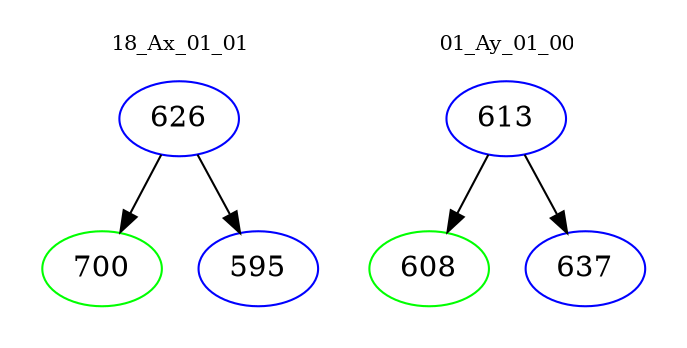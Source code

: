 digraph{
subgraph cluster_0 {
color = white
label = "18_Ax_01_01";
fontsize=10;
T0_626 [label="626", color="blue"]
T0_626 -> T0_700 [color="black"]
T0_700 [label="700", color="green"]
T0_626 -> T0_595 [color="black"]
T0_595 [label="595", color="blue"]
}
subgraph cluster_1 {
color = white
label = "01_Ay_01_00";
fontsize=10;
T1_613 [label="613", color="blue"]
T1_613 -> T1_608 [color="black"]
T1_608 [label="608", color="green"]
T1_613 -> T1_637 [color="black"]
T1_637 [label="637", color="blue"]
}
}
